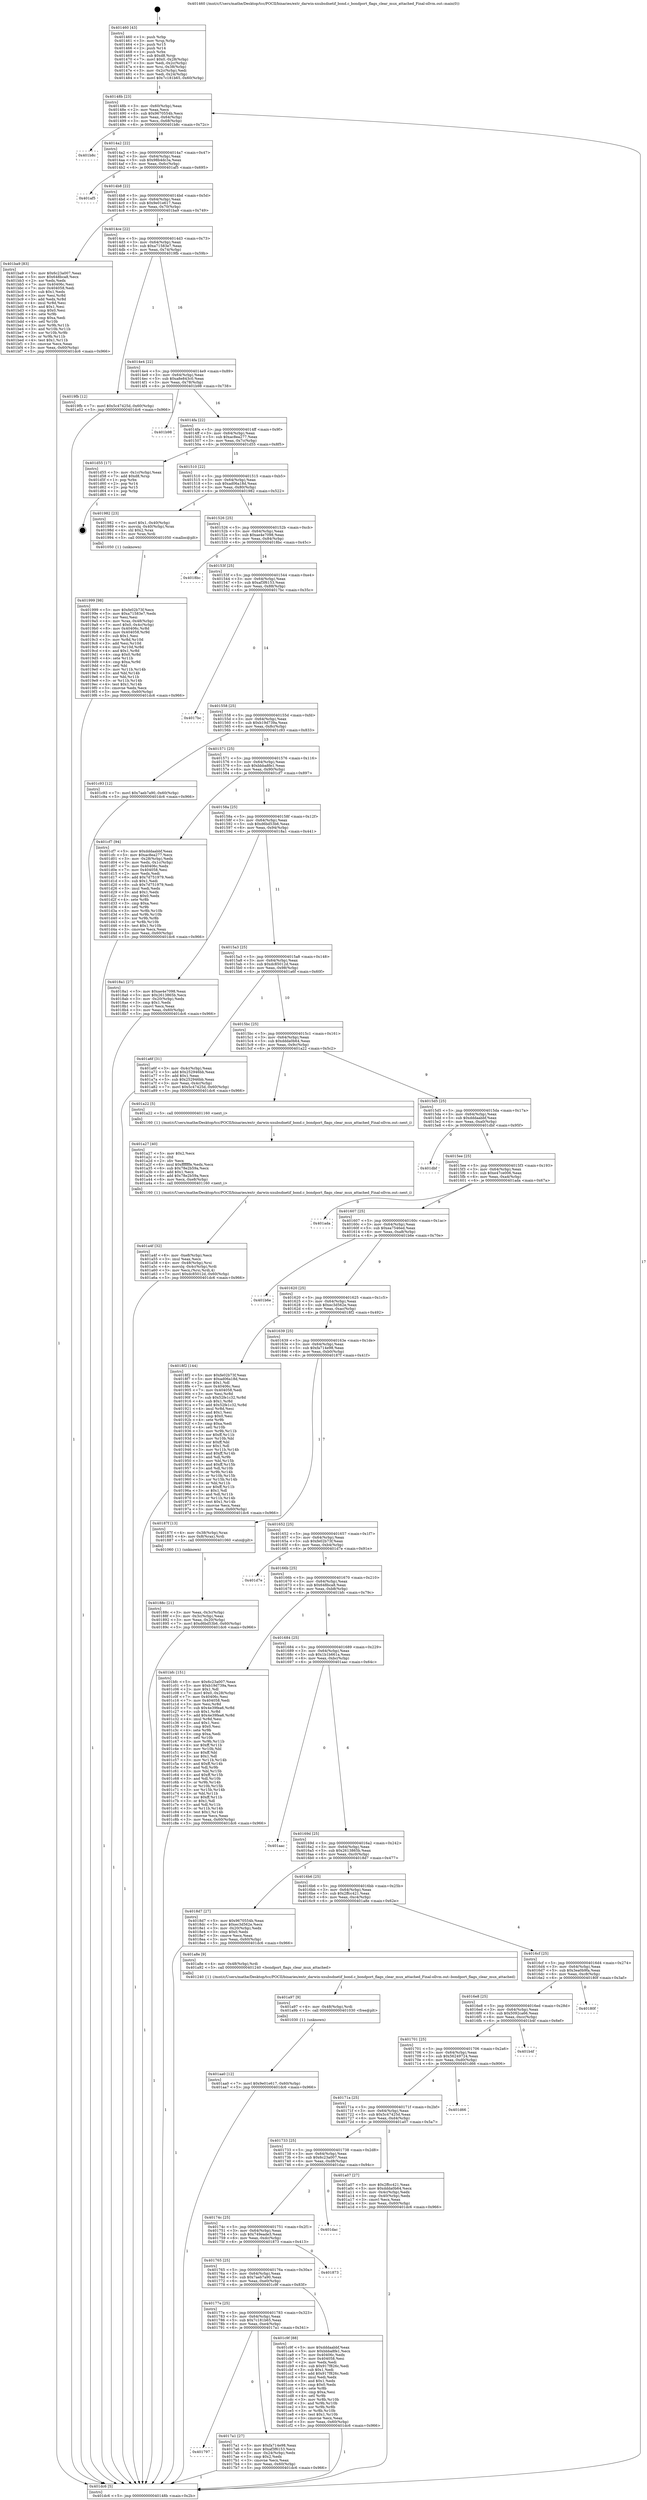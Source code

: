 digraph "0x401460" {
  label = "0x401460 (/mnt/c/Users/mathe/Desktop/tcc/POCII/binaries/extr_darwin-xnubsdnetif_bond.c_bondport_flags_clear_mux_attached_Final-ollvm.out::main(0))"
  labelloc = "t"
  node[shape=record]

  Entry [label="",width=0.3,height=0.3,shape=circle,fillcolor=black,style=filled]
  "0x40148b" [label="{
     0x40148b [23]\l
     | [instrs]\l
     &nbsp;&nbsp;0x40148b \<+3\>: mov -0x60(%rbp),%eax\l
     &nbsp;&nbsp;0x40148e \<+2\>: mov %eax,%ecx\l
     &nbsp;&nbsp;0x401490 \<+6\>: sub $0x9670554b,%ecx\l
     &nbsp;&nbsp;0x401496 \<+3\>: mov %eax,-0x64(%rbp)\l
     &nbsp;&nbsp;0x401499 \<+3\>: mov %ecx,-0x68(%rbp)\l
     &nbsp;&nbsp;0x40149c \<+6\>: je 0000000000401b8c \<main+0x72c\>\l
  }"]
  "0x401b8c" [label="{
     0x401b8c\l
  }", style=dashed]
  "0x4014a2" [label="{
     0x4014a2 [22]\l
     | [instrs]\l
     &nbsp;&nbsp;0x4014a2 \<+5\>: jmp 00000000004014a7 \<main+0x47\>\l
     &nbsp;&nbsp;0x4014a7 \<+3\>: mov -0x64(%rbp),%eax\l
     &nbsp;&nbsp;0x4014aa \<+5\>: sub $0x98b4dc3a,%eax\l
     &nbsp;&nbsp;0x4014af \<+3\>: mov %eax,-0x6c(%rbp)\l
     &nbsp;&nbsp;0x4014b2 \<+6\>: je 0000000000401af5 \<main+0x695\>\l
  }"]
  Exit [label="",width=0.3,height=0.3,shape=circle,fillcolor=black,style=filled,peripheries=2]
  "0x401af5" [label="{
     0x401af5\l
  }", style=dashed]
  "0x4014b8" [label="{
     0x4014b8 [22]\l
     | [instrs]\l
     &nbsp;&nbsp;0x4014b8 \<+5\>: jmp 00000000004014bd \<main+0x5d\>\l
     &nbsp;&nbsp;0x4014bd \<+3\>: mov -0x64(%rbp),%eax\l
     &nbsp;&nbsp;0x4014c0 \<+5\>: sub $0x9e01e617,%eax\l
     &nbsp;&nbsp;0x4014c5 \<+3\>: mov %eax,-0x70(%rbp)\l
     &nbsp;&nbsp;0x4014c8 \<+6\>: je 0000000000401ba9 \<main+0x749\>\l
  }"]
  "0x401aa0" [label="{
     0x401aa0 [12]\l
     | [instrs]\l
     &nbsp;&nbsp;0x401aa0 \<+7\>: movl $0x9e01e617,-0x60(%rbp)\l
     &nbsp;&nbsp;0x401aa7 \<+5\>: jmp 0000000000401dc6 \<main+0x966\>\l
  }"]
  "0x401ba9" [label="{
     0x401ba9 [83]\l
     | [instrs]\l
     &nbsp;&nbsp;0x401ba9 \<+5\>: mov $0x6c23a007,%eax\l
     &nbsp;&nbsp;0x401bae \<+5\>: mov $0x648bca8,%ecx\l
     &nbsp;&nbsp;0x401bb3 \<+2\>: xor %edx,%edx\l
     &nbsp;&nbsp;0x401bb5 \<+7\>: mov 0x40406c,%esi\l
     &nbsp;&nbsp;0x401bbc \<+7\>: mov 0x404058,%edi\l
     &nbsp;&nbsp;0x401bc3 \<+3\>: sub $0x1,%edx\l
     &nbsp;&nbsp;0x401bc6 \<+3\>: mov %esi,%r8d\l
     &nbsp;&nbsp;0x401bc9 \<+3\>: add %edx,%r8d\l
     &nbsp;&nbsp;0x401bcc \<+4\>: imul %r8d,%esi\l
     &nbsp;&nbsp;0x401bd0 \<+3\>: and $0x1,%esi\l
     &nbsp;&nbsp;0x401bd3 \<+3\>: cmp $0x0,%esi\l
     &nbsp;&nbsp;0x401bd6 \<+4\>: sete %r9b\l
     &nbsp;&nbsp;0x401bda \<+3\>: cmp $0xa,%edi\l
     &nbsp;&nbsp;0x401bdd \<+4\>: setl %r10b\l
     &nbsp;&nbsp;0x401be1 \<+3\>: mov %r9b,%r11b\l
     &nbsp;&nbsp;0x401be4 \<+3\>: and %r10b,%r11b\l
     &nbsp;&nbsp;0x401be7 \<+3\>: xor %r10b,%r9b\l
     &nbsp;&nbsp;0x401bea \<+3\>: or %r9b,%r11b\l
     &nbsp;&nbsp;0x401bed \<+4\>: test $0x1,%r11b\l
     &nbsp;&nbsp;0x401bf1 \<+3\>: cmovne %ecx,%eax\l
     &nbsp;&nbsp;0x401bf4 \<+3\>: mov %eax,-0x60(%rbp)\l
     &nbsp;&nbsp;0x401bf7 \<+5\>: jmp 0000000000401dc6 \<main+0x966\>\l
  }"]
  "0x4014ce" [label="{
     0x4014ce [22]\l
     | [instrs]\l
     &nbsp;&nbsp;0x4014ce \<+5\>: jmp 00000000004014d3 \<main+0x73\>\l
     &nbsp;&nbsp;0x4014d3 \<+3\>: mov -0x64(%rbp),%eax\l
     &nbsp;&nbsp;0x4014d6 \<+5\>: sub $0xa71583e7,%eax\l
     &nbsp;&nbsp;0x4014db \<+3\>: mov %eax,-0x74(%rbp)\l
     &nbsp;&nbsp;0x4014de \<+6\>: je 00000000004019fb \<main+0x59b\>\l
  }"]
  "0x401a97" [label="{
     0x401a97 [9]\l
     | [instrs]\l
     &nbsp;&nbsp;0x401a97 \<+4\>: mov -0x48(%rbp),%rdi\l
     &nbsp;&nbsp;0x401a9b \<+5\>: call 0000000000401030 \<free@plt\>\l
     | [calls]\l
     &nbsp;&nbsp;0x401030 \{1\} (unknown)\l
  }"]
  "0x4019fb" [label="{
     0x4019fb [12]\l
     | [instrs]\l
     &nbsp;&nbsp;0x4019fb \<+7\>: movl $0x5c47425d,-0x60(%rbp)\l
     &nbsp;&nbsp;0x401a02 \<+5\>: jmp 0000000000401dc6 \<main+0x966\>\l
  }"]
  "0x4014e4" [label="{
     0x4014e4 [22]\l
     | [instrs]\l
     &nbsp;&nbsp;0x4014e4 \<+5\>: jmp 00000000004014e9 \<main+0x89\>\l
     &nbsp;&nbsp;0x4014e9 \<+3\>: mov -0x64(%rbp),%eax\l
     &nbsp;&nbsp;0x4014ec \<+5\>: sub $0xa8e843c0,%eax\l
     &nbsp;&nbsp;0x4014f1 \<+3\>: mov %eax,-0x78(%rbp)\l
     &nbsp;&nbsp;0x4014f4 \<+6\>: je 0000000000401b98 \<main+0x738\>\l
  }"]
  "0x401a4f" [label="{
     0x401a4f [32]\l
     | [instrs]\l
     &nbsp;&nbsp;0x401a4f \<+6\>: mov -0xe8(%rbp),%ecx\l
     &nbsp;&nbsp;0x401a55 \<+3\>: imul %eax,%ecx\l
     &nbsp;&nbsp;0x401a58 \<+4\>: mov -0x48(%rbp),%rsi\l
     &nbsp;&nbsp;0x401a5c \<+4\>: movslq -0x4c(%rbp),%rdi\l
     &nbsp;&nbsp;0x401a60 \<+3\>: mov %ecx,(%rsi,%rdi,4)\l
     &nbsp;&nbsp;0x401a63 \<+7\>: movl $0xdc85012d,-0x60(%rbp)\l
     &nbsp;&nbsp;0x401a6a \<+5\>: jmp 0000000000401dc6 \<main+0x966\>\l
  }"]
  "0x401b98" [label="{
     0x401b98\l
  }", style=dashed]
  "0x4014fa" [label="{
     0x4014fa [22]\l
     | [instrs]\l
     &nbsp;&nbsp;0x4014fa \<+5\>: jmp 00000000004014ff \<main+0x9f\>\l
     &nbsp;&nbsp;0x4014ff \<+3\>: mov -0x64(%rbp),%eax\l
     &nbsp;&nbsp;0x401502 \<+5\>: sub $0xac8ea277,%eax\l
     &nbsp;&nbsp;0x401507 \<+3\>: mov %eax,-0x7c(%rbp)\l
     &nbsp;&nbsp;0x40150a \<+6\>: je 0000000000401d55 \<main+0x8f5\>\l
  }"]
  "0x401a27" [label="{
     0x401a27 [40]\l
     | [instrs]\l
     &nbsp;&nbsp;0x401a27 \<+5\>: mov $0x2,%ecx\l
     &nbsp;&nbsp;0x401a2c \<+1\>: cltd\l
     &nbsp;&nbsp;0x401a2d \<+2\>: idiv %ecx\l
     &nbsp;&nbsp;0x401a2f \<+6\>: imul $0xfffffffe,%edx,%ecx\l
     &nbsp;&nbsp;0x401a35 \<+6\>: sub $0x78e2b59a,%ecx\l
     &nbsp;&nbsp;0x401a3b \<+3\>: add $0x1,%ecx\l
     &nbsp;&nbsp;0x401a3e \<+6\>: add $0x78e2b59a,%ecx\l
     &nbsp;&nbsp;0x401a44 \<+6\>: mov %ecx,-0xe8(%rbp)\l
     &nbsp;&nbsp;0x401a4a \<+5\>: call 0000000000401160 \<next_i\>\l
     | [calls]\l
     &nbsp;&nbsp;0x401160 \{1\} (/mnt/c/Users/mathe/Desktop/tcc/POCII/binaries/extr_darwin-xnubsdnetif_bond.c_bondport_flags_clear_mux_attached_Final-ollvm.out::next_i)\l
  }"]
  "0x401d55" [label="{
     0x401d55 [17]\l
     | [instrs]\l
     &nbsp;&nbsp;0x401d55 \<+3\>: mov -0x1c(%rbp),%eax\l
     &nbsp;&nbsp;0x401d58 \<+7\>: add $0xd8,%rsp\l
     &nbsp;&nbsp;0x401d5f \<+1\>: pop %rbx\l
     &nbsp;&nbsp;0x401d60 \<+2\>: pop %r14\l
     &nbsp;&nbsp;0x401d62 \<+2\>: pop %r15\l
     &nbsp;&nbsp;0x401d64 \<+1\>: pop %rbp\l
     &nbsp;&nbsp;0x401d65 \<+1\>: ret\l
  }"]
  "0x401510" [label="{
     0x401510 [22]\l
     | [instrs]\l
     &nbsp;&nbsp;0x401510 \<+5\>: jmp 0000000000401515 \<main+0xb5\>\l
     &nbsp;&nbsp;0x401515 \<+3\>: mov -0x64(%rbp),%eax\l
     &nbsp;&nbsp;0x401518 \<+5\>: sub $0xad06a18d,%eax\l
     &nbsp;&nbsp;0x40151d \<+3\>: mov %eax,-0x80(%rbp)\l
     &nbsp;&nbsp;0x401520 \<+6\>: je 0000000000401982 \<main+0x522\>\l
  }"]
  "0x401999" [label="{
     0x401999 [98]\l
     | [instrs]\l
     &nbsp;&nbsp;0x401999 \<+5\>: mov $0xfe02b73f,%ecx\l
     &nbsp;&nbsp;0x40199e \<+5\>: mov $0xa71583e7,%edx\l
     &nbsp;&nbsp;0x4019a3 \<+2\>: xor %esi,%esi\l
     &nbsp;&nbsp;0x4019a5 \<+4\>: mov %rax,-0x48(%rbp)\l
     &nbsp;&nbsp;0x4019a9 \<+7\>: movl $0x0,-0x4c(%rbp)\l
     &nbsp;&nbsp;0x4019b0 \<+8\>: mov 0x40406c,%r8d\l
     &nbsp;&nbsp;0x4019b8 \<+8\>: mov 0x404058,%r9d\l
     &nbsp;&nbsp;0x4019c0 \<+3\>: sub $0x1,%esi\l
     &nbsp;&nbsp;0x4019c3 \<+3\>: mov %r8d,%r10d\l
     &nbsp;&nbsp;0x4019c6 \<+3\>: add %esi,%r10d\l
     &nbsp;&nbsp;0x4019c9 \<+4\>: imul %r10d,%r8d\l
     &nbsp;&nbsp;0x4019cd \<+4\>: and $0x1,%r8d\l
     &nbsp;&nbsp;0x4019d1 \<+4\>: cmp $0x0,%r8d\l
     &nbsp;&nbsp;0x4019d5 \<+4\>: sete %r11b\l
     &nbsp;&nbsp;0x4019d9 \<+4\>: cmp $0xa,%r9d\l
     &nbsp;&nbsp;0x4019dd \<+3\>: setl %bl\l
     &nbsp;&nbsp;0x4019e0 \<+3\>: mov %r11b,%r14b\l
     &nbsp;&nbsp;0x4019e3 \<+3\>: and %bl,%r14b\l
     &nbsp;&nbsp;0x4019e6 \<+3\>: xor %bl,%r11b\l
     &nbsp;&nbsp;0x4019e9 \<+3\>: or %r11b,%r14b\l
     &nbsp;&nbsp;0x4019ec \<+4\>: test $0x1,%r14b\l
     &nbsp;&nbsp;0x4019f0 \<+3\>: cmovne %edx,%ecx\l
     &nbsp;&nbsp;0x4019f3 \<+3\>: mov %ecx,-0x60(%rbp)\l
     &nbsp;&nbsp;0x4019f6 \<+5\>: jmp 0000000000401dc6 \<main+0x966\>\l
  }"]
  "0x401982" [label="{
     0x401982 [23]\l
     | [instrs]\l
     &nbsp;&nbsp;0x401982 \<+7\>: movl $0x1,-0x40(%rbp)\l
     &nbsp;&nbsp;0x401989 \<+4\>: movslq -0x40(%rbp),%rax\l
     &nbsp;&nbsp;0x40198d \<+4\>: shl $0x2,%rax\l
     &nbsp;&nbsp;0x401991 \<+3\>: mov %rax,%rdi\l
     &nbsp;&nbsp;0x401994 \<+5\>: call 0000000000401050 \<malloc@plt\>\l
     | [calls]\l
     &nbsp;&nbsp;0x401050 \{1\} (unknown)\l
  }"]
  "0x401526" [label="{
     0x401526 [25]\l
     | [instrs]\l
     &nbsp;&nbsp;0x401526 \<+5\>: jmp 000000000040152b \<main+0xcb\>\l
     &nbsp;&nbsp;0x40152b \<+3\>: mov -0x64(%rbp),%eax\l
     &nbsp;&nbsp;0x40152e \<+5\>: sub $0xae4e7098,%eax\l
     &nbsp;&nbsp;0x401533 \<+6\>: mov %eax,-0x84(%rbp)\l
     &nbsp;&nbsp;0x401539 \<+6\>: je 00000000004018bc \<main+0x45c\>\l
  }"]
  "0x40188c" [label="{
     0x40188c [21]\l
     | [instrs]\l
     &nbsp;&nbsp;0x40188c \<+3\>: mov %eax,-0x3c(%rbp)\l
     &nbsp;&nbsp;0x40188f \<+3\>: mov -0x3c(%rbp),%eax\l
     &nbsp;&nbsp;0x401892 \<+3\>: mov %eax,-0x20(%rbp)\l
     &nbsp;&nbsp;0x401895 \<+7\>: movl $0xd6bd53b6,-0x60(%rbp)\l
     &nbsp;&nbsp;0x40189c \<+5\>: jmp 0000000000401dc6 \<main+0x966\>\l
  }"]
  "0x4018bc" [label="{
     0x4018bc\l
  }", style=dashed]
  "0x40153f" [label="{
     0x40153f [25]\l
     | [instrs]\l
     &nbsp;&nbsp;0x40153f \<+5\>: jmp 0000000000401544 \<main+0xe4\>\l
     &nbsp;&nbsp;0x401544 \<+3\>: mov -0x64(%rbp),%eax\l
     &nbsp;&nbsp;0x401547 \<+5\>: sub $0xaf3f6153,%eax\l
     &nbsp;&nbsp;0x40154c \<+6\>: mov %eax,-0x88(%rbp)\l
     &nbsp;&nbsp;0x401552 \<+6\>: je 00000000004017bc \<main+0x35c\>\l
  }"]
  "0x401460" [label="{
     0x401460 [43]\l
     | [instrs]\l
     &nbsp;&nbsp;0x401460 \<+1\>: push %rbp\l
     &nbsp;&nbsp;0x401461 \<+3\>: mov %rsp,%rbp\l
     &nbsp;&nbsp;0x401464 \<+2\>: push %r15\l
     &nbsp;&nbsp;0x401466 \<+2\>: push %r14\l
     &nbsp;&nbsp;0x401468 \<+1\>: push %rbx\l
     &nbsp;&nbsp;0x401469 \<+7\>: sub $0xd8,%rsp\l
     &nbsp;&nbsp;0x401470 \<+7\>: movl $0x0,-0x28(%rbp)\l
     &nbsp;&nbsp;0x401477 \<+3\>: mov %edi,-0x2c(%rbp)\l
     &nbsp;&nbsp;0x40147a \<+4\>: mov %rsi,-0x38(%rbp)\l
     &nbsp;&nbsp;0x40147e \<+3\>: mov -0x2c(%rbp),%edi\l
     &nbsp;&nbsp;0x401481 \<+3\>: mov %edi,-0x24(%rbp)\l
     &nbsp;&nbsp;0x401484 \<+7\>: movl $0x7c181b65,-0x60(%rbp)\l
  }"]
  "0x4017bc" [label="{
     0x4017bc\l
  }", style=dashed]
  "0x401558" [label="{
     0x401558 [25]\l
     | [instrs]\l
     &nbsp;&nbsp;0x401558 \<+5\>: jmp 000000000040155d \<main+0xfd\>\l
     &nbsp;&nbsp;0x40155d \<+3\>: mov -0x64(%rbp),%eax\l
     &nbsp;&nbsp;0x401560 \<+5\>: sub $0xb19d739a,%eax\l
     &nbsp;&nbsp;0x401565 \<+6\>: mov %eax,-0x8c(%rbp)\l
     &nbsp;&nbsp;0x40156b \<+6\>: je 0000000000401c93 \<main+0x833\>\l
  }"]
  "0x401dc6" [label="{
     0x401dc6 [5]\l
     | [instrs]\l
     &nbsp;&nbsp;0x401dc6 \<+5\>: jmp 000000000040148b \<main+0x2b\>\l
  }"]
  "0x401c93" [label="{
     0x401c93 [12]\l
     | [instrs]\l
     &nbsp;&nbsp;0x401c93 \<+7\>: movl $0x7aeb7a90,-0x60(%rbp)\l
     &nbsp;&nbsp;0x401c9a \<+5\>: jmp 0000000000401dc6 \<main+0x966\>\l
  }"]
  "0x401571" [label="{
     0x401571 [25]\l
     | [instrs]\l
     &nbsp;&nbsp;0x401571 \<+5\>: jmp 0000000000401576 \<main+0x116\>\l
     &nbsp;&nbsp;0x401576 \<+3\>: mov -0x64(%rbp),%eax\l
     &nbsp;&nbsp;0x401579 \<+5\>: sub $0xbbba8fe1,%eax\l
     &nbsp;&nbsp;0x40157e \<+6\>: mov %eax,-0x90(%rbp)\l
     &nbsp;&nbsp;0x401584 \<+6\>: je 0000000000401cf7 \<main+0x897\>\l
  }"]
  "0x401797" [label="{
     0x401797\l
  }", style=dashed]
  "0x401cf7" [label="{
     0x401cf7 [94]\l
     | [instrs]\l
     &nbsp;&nbsp;0x401cf7 \<+5\>: mov $0xdddaabbf,%eax\l
     &nbsp;&nbsp;0x401cfc \<+5\>: mov $0xac8ea277,%ecx\l
     &nbsp;&nbsp;0x401d01 \<+3\>: mov -0x28(%rbp),%edx\l
     &nbsp;&nbsp;0x401d04 \<+3\>: mov %edx,-0x1c(%rbp)\l
     &nbsp;&nbsp;0x401d07 \<+7\>: mov 0x40406c,%edx\l
     &nbsp;&nbsp;0x401d0e \<+7\>: mov 0x404058,%esi\l
     &nbsp;&nbsp;0x401d15 \<+2\>: mov %edx,%edi\l
     &nbsp;&nbsp;0x401d17 \<+6\>: add $0x7d751979,%edi\l
     &nbsp;&nbsp;0x401d1d \<+3\>: sub $0x1,%edi\l
     &nbsp;&nbsp;0x401d20 \<+6\>: sub $0x7d751979,%edi\l
     &nbsp;&nbsp;0x401d26 \<+3\>: imul %edi,%edx\l
     &nbsp;&nbsp;0x401d29 \<+3\>: and $0x1,%edx\l
     &nbsp;&nbsp;0x401d2c \<+3\>: cmp $0x0,%edx\l
     &nbsp;&nbsp;0x401d2f \<+4\>: sete %r8b\l
     &nbsp;&nbsp;0x401d33 \<+3\>: cmp $0xa,%esi\l
     &nbsp;&nbsp;0x401d36 \<+4\>: setl %r9b\l
     &nbsp;&nbsp;0x401d3a \<+3\>: mov %r8b,%r10b\l
     &nbsp;&nbsp;0x401d3d \<+3\>: and %r9b,%r10b\l
     &nbsp;&nbsp;0x401d40 \<+3\>: xor %r9b,%r8b\l
     &nbsp;&nbsp;0x401d43 \<+3\>: or %r8b,%r10b\l
     &nbsp;&nbsp;0x401d46 \<+4\>: test $0x1,%r10b\l
     &nbsp;&nbsp;0x401d4a \<+3\>: cmovne %ecx,%eax\l
     &nbsp;&nbsp;0x401d4d \<+3\>: mov %eax,-0x60(%rbp)\l
     &nbsp;&nbsp;0x401d50 \<+5\>: jmp 0000000000401dc6 \<main+0x966\>\l
  }"]
  "0x40158a" [label="{
     0x40158a [25]\l
     | [instrs]\l
     &nbsp;&nbsp;0x40158a \<+5\>: jmp 000000000040158f \<main+0x12f\>\l
     &nbsp;&nbsp;0x40158f \<+3\>: mov -0x64(%rbp),%eax\l
     &nbsp;&nbsp;0x401592 \<+5\>: sub $0xd6bd53b6,%eax\l
     &nbsp;&nbsp;0x401597 \<+6\>: mov %eax,-0x94(%rbp)\l
     &nbsp;&nbsp;0x40159d \<+6\>: je 00000000004018a1 \<main+0x441\>\l
  }"]
  "0x4017a1" [label="{
     0x4017a1 [27]\l
     | [instrs]\l
     &nbsp;&nbsp;0x4017a1 \<+5\>: mov $0xfa714e98,%eax\l
     &nbsp;&nbsp;0x4017a6 \<+5\>: mov $0xaf3f6153,%ecx\l
     &nbsp;&nbsp;0x4017ab \<+3\>: mov -0x24(%rbp),%edx\l
     &nbsp;&nbsp;0x4017ae \<+3\>: cmp $0x2,%edx\l
     &nbsp;&nbsp;0x4017b1 \<+3\>: cmovne %ecx,%eax\l
     &nbsp;&nbsp;0x4017b4 \<+3\>: mov %eax,-0x60(%rbp)\l
     &nbsp;&nbsp;0x4017b7 \<+5\>: jmp 0000000000401dc6 \<main+0x966\>\l
  }"]
  "0x4018a1" [label="{
     0x4018a1 [27]\l
     | [instrs]\l
     &nbsp;&nbsp;0x4018a1 \<+5\>: mov $0xae4e7098,%eax\l
     &nbsp;&nbsp;0x4018a6 \<+5\>: mov $0x2613865b,%ecx\l
     &nbsp;&nbsp;0x4018ab \<+3\>: mov -0x20(%rbp),%edx\l
     &nbsp;&nbsp;0x4018ae \<+3\>: cmp $0x1,%edx\l
     &nbsp;&nbsp;0x4018b1 \<+3\>: cmovl %ecx,%eax\l
     &nbsp;&nbsp;0x4018b4 \<+3\>: mov %eax,-0x60(%rbp)\l
     &nbsp;&nbsp;0x4018b7 \<+5\>: jmp 0000000000401dc6 \<main+0x966\>\l
  }"]
  "0x4015a3" [label="{
     0x4015a3 [25]\l
     | [instrs]\l
     &nbsp;&nbsp;0x4015a3 \<+5\>: jmp 00000000004015a8 \<main+0x148\>\l
     &nbsp;&nbsp;0x4015a8 \<+3\>: mov -0x64(%rbp),%eax\l
     &nbsp;&nbsp;0x4015ab \<+5\>: sub $0xdc85012d,%eax\l
     &nbsp;&nbsp;0x4015b0 \<+6\>: mov %eax,-0x98(%rbp)\l
     &nbsp;&nbsp;0x4015b6 \<+6\>: je 0000000000401a6f \<main+0x60f\>\l
  }"]
  "0x40177e" [label="{
     0x40177e [25]\l
     | [instrs]\l
     &nbsp;&nbsp;0x40177e \<+5\>: jmp 0000000000401783 \<main+0x323\>\l
     &nbsp;&nbsp;0x401783 \<+3\>: mov -0x64(%rbp),%eax\l
     &nbsp;&nbsp;0x401786 \<+5\>: sub $0x7c181b65,%eax\l
     &nbsp;&nbsp;0x40178b \<+6\>: mov %eax,-0xe4(%rbp)\l
     &nbsp;&nbsp;0x401791 \<+6\>: je 00000000004017a1 \<main+0x341\>\l
  }"]
  "0x401a6f" [label="{
     0x401a6f [31]\l
     | [instrs]\l
     &nbsp;&nbsp;0x401a6f \<+3\>: mov -0x4c(%rbp),%eax\l
     &nbsp;&nbsp;0x401a72 \<+5\>: add $0x252946bb,%eax\l
     &nbsp;&nbsp;0x401a77 \<+3\>: add $0x1,%eax\l
     &nbsp;&nbsp;0x401a7a \<+5\>: sub $0x252946bb,%eax\l
     &nbsp;&nbsp;0x401a7f \<+3\>: mov %eax,-0x4c(%rbp)\l
     &nbsp;&nbsp;0x401a82 \<+7\>: movl $0x5c47425d,-0x60(%rbp)\l
     &nbsp;&nbsp;0x401a89 \<+5\>: jmp 0000000000401dc6 \<main+0x966\>\l
  }"]
  "0x4015bc" [label="{
     0x4015bc [25]\l
     | [instrs]\l
     &nbsp;&nbsp;0x4015bc \<+5\>: jmp 00000000004015c1 \<main+0x161\>\l
     &nbsp;&nbsp;0x4015c1 \<+3\>: mov -0x64(%rbp),%eax\l
     &nbsp;&nbsp;0x4015c4 \<+5\>: sub $0xddda0b64,%eax\l
     &nbsp;&nbsp;0x4015c9 \<+6\>: mov %eax,-0x9c(%rbp)\l
     &nbsp;&nbsp;0x4015cf \<+6\>: je 0000000000401a22 \<main+0x5c2\>\l
  }"]
  "0x401c9f" [label="{
     0x401c9f [88]\l
     | [instrs]\l
     &nbsp;&nbsp;0x401c9f \<+5\>: mov $0xdddaabbf,%eax\l
     &nbsp;&nbsp;0x401ca4 \<+5\>: mov $0xbbba8fe1,%ecx\l
     &nbsp;&nbsp;0x401ca9 \<+7\>: mov 0x40406c,%edx\l
     &nbsp;&nbsp;0x401cb0 \<+7\>: mov 0x404058,%esi\l
     &nbsp;&nbsp;0x401cb7 \<+2\>: mov %edx,%edi\l
     &nbsp;&nbsp;0x401cb9 \<+6\>: sub $0x917f826c,%edi\l
     &nbsp;&nbsp;0x401cbf \<+3\>: sub $0x1,%edi\l
     &nbsp;&nbsp;0x401cc2 \<+6\>: add $0x917f826c,%edi\l
     &nbsp;&nbsp;0x401cc8 \<+3\>: imul %edi,%edx\l
     &nbsp;&nbsp;0x401ccb \<+3\>: and $0x1,%edx\l
     &nbsp;&nbsp;0x401cce \<+3\>: cmp $0x0,%edx\l
     &nbsp;&nbsp;0x401cd1 \<+4\>: sete %r8b\l
     &nbsp;&nbsp;0x401cd5 \<+3\>: cmp $0xa,%esi\l
     &nbsp;&nbsp;0x401cd8 \<+4\>: setl %r9b\l
     &nbsp;&nbsp;0x401cdc \<+3\>: mov %r8b,%r10b\l
     &nbsp;&nbsp;0x401cdf \<+3\>: and %r9b,%r10b\l
     &nbsp;&nbsp;0x401ce2 \<+3\>: xor %r9b,%r8b\l
     &nbsp;&nbsp;0x401ce5 \<+3\>: or %r8b,%r10b\l
     &nbsp;&nbsp;0x401ce8 \<+4\>: test $0x1,%r10b\l
     &nbsp;&nbsp;0x401cec \<+3\>: cmovne %ecx,%eax\l
     &nbsp;&nbsp;0x401cef \<+3\>: mov %eax,-0x60(%rbp)\l
     &nbsp;&nbsp;0x401cf2 \<+5\>: jmp 0000000000401dc6 \<main+0x966\>\l
  }"]
  "0x401a22" [label="{
     0x401a22 [5]\l
     | [instrs]\l
     &nbsp;&nbsp;0x401a22 \<+5\>: call 0000000000401160 \<next_i\>\l
     | [calls]\l
     &nbsp;&nbsp;0x401160 \{1\} (/mnt/c/Users/mathe/Desktop/tcc/POCII/binaries/extr_darwin-xnubsdnetif_bond.c_bondport_flags_clear_mux_attached_Final-ollvm.out::next_i)\l
  }"]
  "0x4015d5" [label="{
     0x4015d5 [25]\l
     | [instrs]\l
     &nbsp;&nbsp;0x4015d5 \<+5\>: jmp 00000000004015da \<main+0x17a\>\l
     &nbsp;&nbsp;0x4015da \<+3\>: mov -0x64(%rbp),%eax\l
     &nbsp;&nbsp;0x4015dd \<+5\>: sub $0xdddaabbf,%eax\l
     &nbsp;&nbsp;0x4015e2 \<+6\>: mov %eax,-0xa0(%rbp)\l
     &nbsp;&nbsp;0x4015e8 \<+6\>: je 0000000000401dbf \<main+0x95f\>\l
  }"]
  "0x401765" [label="{
     0x401765 [25]\l
     | [instrs]\l
     &nbsp;&nbsp;0x401765 \<+5\>: jmp 000000000040176a \<main+0x30a\>\l
     &nbsp;&nbsp;0x40176a \<+3\>: mov -0x64(%rbp),%eax\l
     &nbsp;&nbsp;0x40176d \<+5\>: sub $0x7aeb7a90,%eax\l
     &nbsp;&nbsp;0x401772 \<+6\>: mov %eax,-0xe0(%rbp)\l
     &nbsp;&nbsp;0x401778 \<+6\>: je 0000000000401c9f \<main+0x83f\>\l
  }"]
  "0x401dbf" [label="{
     0x401dbf\l
  }", style=dashed]
  "0x4015ee" [label="{
     0x4015ee [25]\l
     | [instrs]\l
     &nbsp;&nbsp;0x4015ee \<+5\>: jmp 00000000004015f3 \<main+0x193\>\l
     &nbsp;&nbsp;0x4015f3 \<+3\>: mov -0x64(%rbp),%eax\l
     &nbsp;&nbsp;0x4015f6 \<+5\>: sub $0xe47ce006,%eax\l
     &nbsp;&nbsp;0x4015fb \<+6\>: mov %eax,-0xa4(%rbp)\l
     &nbsp;&nbsp;0x401601 \<+6\>: je 0000000000401ada \<main+0x67a\>\l
  }"]
  "0x401873" [label="{
     0x401873\l
  }", style=dashed]
  "0x401ada" [label="{
     0x401ada\l
  }", style=dashed]
  "0x401607" [label="{
     0x401607 [25]\l
     | [instrs]\l
     &nbsp;&nbsp;0x401607 \<+5\>: jmp 000000000040160c \<main+0x1ac\>\l
     &nbsp;&nbsp;0x40160c \<+3\>: mov -0x64(%rbp),%eax\l
     &nbsp;&nbsp;0x40160f \<+5\>: sub $0xea7546ed,%eax\l
     &nbsp;&nbsp;0x401614 \<+6\>: mov %eax,-0xa8(%rbp)\l
     &nbsp;&nbsp;0x40161a \<+6\>: je 0000000000401b6e \<main+0x70e\>\l
  }"]
  "0x40174c" [label="{
     0x40174c [25]\l
     | [instrs]\l
     &nbsp;&nbsp;0x40174c \<+5\>: jmp 0000000000401751 \<main+0x2f1\>\l
     &nbsp;&nbsp;0x401751 \<+3\>: mov -0x64(%rbp),%eax\l
     &nbsp;&nbsp;0x401754 \<+5\>: sub $0x749eade3,%eax\l
     &nbsp;&nbsp;0x401759 \<+6\>: mov %eax,-0xdc(%rbp)\l
     &nbsp;&nbsp;0x40175f \<+6\>: je 0000000000401873 \<main+0x413\>\l
  }"]
  "0x401b6e" [label="{
     0x401b6e\l
  }", style=dashed]
  "0x401620" [label="{
     0x401620 [25]\l
     | [instrs]\l
     &nbsp;&nbsp;0x401620 \<+5\>: jmp 0000000000401625 \<main+0x1c5\>\l
     &nbsp;&nbsp;0x401625 \<+3\>: mov -0x64(%rbp),%eax\l
     &nbsp;&nbsp;0x401628 \<+5\>: sub $0xec3d562e,%eax\l
     &nbsp;&nbsp;0x40162d \<+6\>: mov %eax,-0xac(%rbp)\l
     &nbsp;&nbsp;0x401633 \<+6\>: je 00000000004018f2 \<main+0x492\>\l
  }"]
  "0x401dac" [label="{
     0x401dac\l
  }", style=dashed]
  "0x4018f2" [label="{
     0x4018f2 [144]\l
     | [instrs]\l
     &nbsp;&nbsp;0x4018f2 \<+5\>: mov $0xfe02b73f,%eax\l
     &nbsp;&nbsp;0x4018f7 \<+5\>: mov $0xad06a18d,%ecx\l
     &nbsp;&nbsp;0x4018fc \<+2\>: mov $0x1,%dl\l
     &nbsp;&nbsp;0x4018fe \<+7\>: mov 0x40406c,%esi\l
     &nbsp;&nbsp;0x401905 \<+7\>: mov 0x404058,%edi\l
     &nbsp;&nbsp;0x40190c \<+3\>: mov %esi,%r8d\l
     &nbsp;&nbsp;0x40190f \<+7\>: sub $0x52fe1c32,%r8d\l
     &nbsp;&nbsp;0x401916 \<+4\>: sub $0x1,%r8d\l
     &nbsp;&nbsp;0x40191a \<+7\>: add $0x52fe1c32,%r8d\l
     &nbsp;&nbsp;0x401921 \<+4\>: imul %r8d,%esi\l
     &nbsp;&nbsp;0x401925 \<+3\>: and $0x1,%esi\l
     &nbsp;&nbsp;0x401928 \<+3\>: cmp $0x0,%esi\l
     &nbsp;&nbsp;0x40192b \<+4\>: sete %r9b\l
     &nbsp;&nbsp;0x40192f \<+3\>: cmp $0xa,%edi\l
     &nbsp;&nbsp;0x401932 \<+4\>: setl %r10b\l
     &nbsp;&nbsp;0x401936 \<+3\>: mov %r9b,%r11b\l
     &nbsp;&nbsp;0x401939 \<+4\>: xor $0xff,%r11b\l
     &nbsp;&nbsp;0x40193d \<+3\>: mov %r10b,%bl\l
     &nbsp;&nbsp;0x401940 \<+3\>: xor $0xff,%bl\l
     &nbsp;&nbsp;0x401943 \<+3\>: xor $0x1,%dl\l
     &nbsp;&nbsp;0x401946 \<+3\>: mov %r11b,%r14b\l
     &nbsp;&nbsp;0x401949 \<+4\>: and $0xff,%r14b\l
     &nbsp;&nbsp;0x40194d \<+3\>: and %dl,%r9b\l
     &nbsp;&nbsp;0x401950 \<+3\>: mov %bl,%r15b\l
     &nbsp;&nbsp;0x401953 \<+4\>: and $0xff,%r15b\l
     &nbsp;&nbsp;0x401957 \<+3\>: and %dl,%r10b\l
     &nbsp;&nbsp;0x40195a \<+3\>: or %r9b,%r14b\l
     &nbsp;&nbsp;0x40195d \<+3\>: or %r10b,%r15b\l
     &nbsp;&nbsp;0x401960 \<+3\>: xor %r15b,%r14b\l
     &nbsp;&nbsp;0x401963 \<+3\>: or %bl,%r11b\l
     &nbsp;&nbsp;0x401966 \<+4\>: xor $0xff,%r11b\l
     &nbsp;&nbsp;0x40196a \<+3\>: or $0x1,%dl\l
     &nbsp;&nbsp;0x40196d \<+3\>: and %dl,%r11b\l
     &nbsp;&nbsp;0x401970 \<+3\>: or %r11b,%r14b\l
     &nbsp;&nbsp;0x401973 \<+4\>: test $0x1,%r14b\l
     &nbsp;&nbsp;0x401977 \<+3\>: cmovne %ecx,%eax\l
     &nbsp;&nbsp;0x40197a \<+3\>: mov %eax,-0x60(%rbp)\l
     &nbsp;&nbsp;0x40197d \<+5\>: jmp 0000000000401dc6 \<main+0x966\>\l
  }"]
  "0x401639" [label="{
     0x401639 [25]\l
     | [instrs]\l
     &nbsp;&nbsp;0x401639 \<+5\>: jmp 000000000040163e \<main+0x1de\>\l
     &nbsp;&nbsp;0x40163e \<+3\>: mov -0x64(%rbp),%eax\l
     &nbsp;&nbsp;0x401641 \<+5\>: sub $0xfa714e98,%eax\l
     &nbsp;&nbsp;0x401646 \<+6\>: mov %eax,-0xb0(%rbp)\l
     &nbsp;&nbsp;0x40164c \<+6\>: je 000000000040187f \<main+0x41f\>\l
  }"]
  "0x401733" [label="{
     0x401733 [25]\l
     | [instrs]\l
     &nbsp;&nbsp;0x401733 \<+5\>: jmp 0000000000401738 \<main+0x2d8\>\l
     &nbsp;&nbsp;0x401738 \<+3\>: mov -0x64(%rbp),%eax\l
     &nbsp;&nbsp;0x40173b \<+5\>: sub $0x6c23a007,%eax\l
     &nbsp;&nbsp;0x401740 \<+6\>: mov %eax,-0xd8(%rbp)\l
     &nbsp;&nbsp;0x401746 \<+6\>: je 0000000000401dac \<main+0x94c\>\l
  }"]
  "0x40187f" [label="{
     0x40187f [13]\l
     | [instrs]\l
     &nbsp;&nbsp;0x40187f \<+4\>: mov -0x38(%rbp),%rax\l
     &nbsp;&nbsp;0x401883 \<+4\>: mov 0x8(%rax),%rdi\l
     &nbsp;&nbsp;0x401887 \<+5\>: call 0000000000401060 \<atoi@plt\>\l
     | [calls]\l
     &nbsp;&nbsp;0x401060 \{1\} (unknown)\l
  }"]
  "0x401652" [label="{
     0x401652 [25]\l
     | [instrs]\l
     &nbsp;&nbsp;0x401652 \<+5\>: jmp 0000000000401657 \<main+0x1f7\>\l
     &nbsp;&nbsp;0x401657 \<+3\>: mov -0x64(%rbp),%eax\l
     &nbsp;&nbsp;0x40165a \<+5\>: sub $0xfe02b73f,%eax\l
     &nbsp;&nbsp;0x40165f \<+6\>: mov %eax,-0xb4(%rbp)\l
     &nbsp;&nbsp;0x401665 \<+6\>: je 0000000000401d7e \<main+0x91e\>\l
  }"]
  "0x401a07" [label="{
     0x401a07 [27]\l
     | [instrs]\l
     &nbsp;&nbsp;0x401a07 \<+5\>: mov $0x2ffcc421,%eax\l
     &nbsp;&nbsp;0x401a0c \<+5\>: mov $0xddda0b64,%ecx\l
     &nbsp;&nbsp;0x401a11 \<+3\>: mov -0x4c(%rbp),%edx\l
     &nbsp;&nbsp;0x401a14 \<+3\>: cmp -0x40(%rbp),%edx\l
     &nbsp;&nbsp;0x401a17 \<+3\>: cmovl %ecx,%eax\l
     &nbsp;&nbsp;0x401a1a \<+3\>: mov %eax,-0x60(%rbp)\l
     &nbsp;&nbsp;0x401a1d \<+5\>: jmp 0000000000401dc6 \<main+0x966\>\l
  }"]
  "0x401d7e" [label="{
     0x401d7e\l
  }", style=dashed]
  "0x40166b" [label="{
     0x40166b [25]\l
     | [instrs]\l
     &nbsp;&nbsp;0x40166b \<+5\>: jmp 0000000000401670 \<main+0x210\>\l
     &nbsp;&nbsp;0x401670 \<+3\>: mov -0x64(%rbp),%eax\l
     &nbsp;&nbsp;0x401673 \<+5\>: sub $0x648bca8,%eax\l
     &nbsp;&nbsp;0x401678 \<+6\>: mov %eax,-0xb8(%rbp)\l
     &nbsp;&nbsp;0x40167e \<+6\>: je 0000000000401bfc \<main+0x79c\>\l
  }"]
  "0x40171a" [label="{
     0x40171a [25]\l
     | [instrs]\l
     &nbsp;&nbsp;0x40171a \<+5\>: jmp 000000000040171f \<main+0x2bf\>\l
     &nbsp;&nbsp;0x40171f \<+3\>: mov -0x64(%rbp),%eax\l
     &nbsp;&nbsp;0x401722 \<+5\>: sub $0x5c47425d,%eax\l
     &nbsp;&nbsp;0x401727 \<+6\>: mov %eax,-0xd4(%rbp)\l
     &nbsp;&nbsp;0x40172d \<+6\>: je 0000000000401a07 \<main+0x5a7\>\l
  }"]
  "0x401bfc" [label="{
     0x401bfc [151]\l
     | [instrs]\l
     &nbsp;&nbsp;0x401bfc \<+5\>: mov $0x6c23a007,%eax\l
     &nbsp;&nbsp;0x401c01 \<+5\>: mov $0xb19d739a,%ecx\l
     &nbsp;&nbsp;0x401c06 \<+2\>: mov $0x1,%dl\l
     &nbsp;&nbsp;0x401c08 \<+7\>: movl $0x0,-0x28(%rbp)\l
     &nbsp;&nbsp;0x401c0f \<+7\>: mov 0x40406c,%esi\l
     &nbsp;&nbsp;0x401c16 \<+7\>: mov 0x404058,%edi\l
     &nbsp;&nbsp;0x401c1d \<+3\>: mov %esi,%r8d\l
     &nbsp;&nbsp;0x401c20 \<+7\>: sub $0x4e39fea6,%r8d\l
     &nbsp;&nbsp;0x401c27 \<+4\>: sub $0x1,%r8d\l
     &nbsp;&nbsp;0x401c2b \<+7\>: add $0x4e39fea6,%r8d\l
     &nbsp;&nbsp;0x401c32 \<+4\>: imul %r8d,%esi\l
     &nbsp;&nbsp;0x401c36 \<+3\>: and $0x1,%esi\l
     &nbsp;&nbsp;0x401c39 \<+3\>: cmp $0x0,%esi\l
     &nbsp;&nbsp;0x401c3c \<+4\>: sete %r9b\l
     &nbsp;&nbsp;0x401c40 \<+3\>: cmp $0xa,%edi\l
     &nbsp;&nbsp;0x401c43 \<+4\>: setl %r10b\l
     &nbsp;&nbsp;0x401c47 \<+3\>: mov %r9b,%r11b\l
     &nbsp;&nbsp;0x401c4a \<+4\>: xor $0xff,%r11b\l
     &nbsp;&nbsp;0x401c4e \<+3\>: mov %r10b,%bl\l
     &nbsp;&nbsp;0x401c51 \<+3\>: xor $0xff,%bl\l
     &nbsp;&nbsp;0x401c54 \<+3\>: xor $0x1,%dl\l
     &nbsp;&nbsp;0x401c57 \<+3\>: mov %r11b,%r14b\l
     &nbsp;&nbsp;0x401c5a \<+4\>: and $0xff,%r14b\l
     &nbsp;&nbsp;0x401c5e \<+3\>: and %dl,%r9b\l
     &nbsp;&nbsp;0x401c61 \<+3\>: mov %bl,%r15b\l
     &nbsp;&nbsp;0x401c64 \<+4\>: and $0xff,%r15b\l
     &nbsp;&nbsp;0x401c68 \<+3\>: and %dl,%r10b\l
     &nbsp;&nbsp;0x401c6b \<+3\>: or %r9b,%r14b\l
     &nbsp;&nbsp;0x401c6e \<+3\>: or %r10b,%r15b\l
     &nbsp;&nbsp;0x401c71 \<+3\>: xor %r15b,%r14b\l
     &nbsp;&nbsp;0x401c74 \<+3\>: or %bl,%r11b\l
     &nbsp;&nbsp;0x401c77 \<+4\>: xor $0xff,%r11b\l
     &nbsp;&nbsp;0x401c7b \<+3\>: or $0x1,%dl\l
     &nbsp;&nbsp;0x401c7e \<+3\>: and %dl,%r11b\l
     &nbsp;&nbsp;0x401c81 \<+3\>: or %r11b,%r14b\l
     &nbsp;&nbsp;0x401c84 \<+4\>: test $0x1,%r14b\l
     &nbsp;&nbsp;0x401c88 \<+3\>: cmovne %ecx,%eax\l
     &nbsp;&nbsp;0x401c8b \<+3\>: mov %eax,-0x60(%rbp)\l
     &nbsp;&nbsp;0x401c8e \<+5\>: jmp 0000000000401dc6 \<main+0x966\>\l
  }"]
  "0x401684" [label="{
     0x401684 [25]\l
     | [instrs]\l
     &nbsp;&nbsp;0x401684 \<+5\>: jmp 0000000000401689 \<main+0x229\>\l
     &nbsp;&nbsp;0x401689 \<+3\>: mov -0x64(%rbp),%eax\l
     &nbsp;&nbsp;0x40168c \<+5\>: sub $0x1b1b661a,%eax\l
     &nbsp;&nbsp;0x401691 \<+6\>: mov %eax,-0xbc(%rbp)\l
     &nbsp;&nbsp;0x401697 \<+6\>: je 0000000000401aac \<main+0x64c\>\l
  }"]
  "0x401d66" [label="{
     0x401d66\l
  }", style=dashed]
  "0x401aac" [label="{
     0x401aac\l
  }", style=dashed]
  "0x40169d" [label="{
     0x40169d [25]\l
     | [instrs]\l
     &nbsp;&nbsp;0x40169d \<+5\>: jmp 00000000004016a2 \<main+0x242\>\l
     &nbsp;&nbsp;0x4016a2 \<+3\>: mov -0x64(%rbp),%eax\l
     &nbsp;&nbsp;0x4016a5 \<+5\>: sub $0x2613865b,%eax\l
     &nbsp;&nbsp;0x4016aa \<+6\>: mov %eax,-0xc0(%rbp)\l
     &nbsp;&nbsp;0x4016b0 \<+6\>: je 00000000004018d7 \<main+0x477\>\l
  }"]
  "0x401701" [label="{
     0x401701 [25]\l
     | [instrs]\l
     &nbsp;&nbsp;0x401701 \<+5\>: jmp 0000000000401706 \<main+0x2a6\>\l
     &nbsp;&nbsp;0x401706 \<+3\>: mov -0x64(%rbp),%eax\l
     &nbsp;&nbsp;0x401709 \<+5\>: sub $0x56249724,%eax\l
     &nbsp;&nbsp;0x40170e \<+6\>: mov %eax,-0xd0(%rbp)\l
     &nbsp;&nbsp;0x401714 \<+6\>: je 0000000000401d66 \<main+0x906\>\l
  }"]
  "0x4018d7" [label="{
     0x4018d7 [27]\l
     | [instrs]\l
     &nbsp;&nbsp;0x4018d7 \<+5\>: mov $0x9670554b,%eax\l
     &nbsp;&nbsp;0x4018dc \<+5\>: mov $0xec3d562e,%ecx\l
     &nbsp;&nbsp;0x4018e1 \<+3\>: mov -0x20(%rbp),%edx\l
     &nbsp;&nbsp;0x4018e4 \<+3\>: cmp $0x0,%edx\l
     &nbsp;&nbsp;0x4018e7 \<+3\>: cmove %ecx,%eax\l
     &nbsp;&nbsp;0x4018ea \<+3\>: mov %eax,-0x60(%rbp)\l
     &nbsp;&nbsp;0x4018ed \<+5\>: jmp 0000000000401dc6 \<main+0x966\>\l
  }"]
  "0x4016b6" [label="{
     0x4016b6 [25]\l
     | [instrs]\l
     &nbsp;&nbsp;0x4016b6 \<+5\>: jmp 00000000004016bb \<main+0x25b\>\l
     &nbsp;&nbsp;0x4016bb \<+3\>: mov -0x64(%rbp),%eax\l
     &nbsp;&nbsp;0x4016be \<+5\>: sub $0x2ffcc421,%eax\l
     &nbsp;&nbsp;0x4016c3 \<+6\>: mov %eax,-0xc4(%rbp)\l
     &nbsp;&nbsp;0x4016c9 \<+6\>: je 0000000000401a8e \<main+0x62e\>\l
  }"]
  "0x401b4f" [label="{
     0x401b4f\l
  }", style=dashed]
  "0x401a8e" [label="{
     0x401a8e [9]\l
     | [instrs]\l
     &nbsp;&nbsp;0x401a8e \<+4\>: mov -0x48(%rbp),%rdi\l
     &nbsp;&nbsp;0x401a92 \<+5\>: call 0000000000401240 \<bondport_flags_clear_mux_attached\>\l
     | [calls]\l
     &nbsp;&nbsp;0x401240 \{1\} (/mnt/c/Users/mathe/Desktop/tcc/POCII/binaries/extr_darwin-xnubsdnetif_bond.c_bondport_flags_clear_mux_attached_Final-ollvm.out::bondport_flags_clear_mux_attached)\l
  }"]
  "0x4016cf" [label="{
     0x4016cf [25]\l
     | [instrs]\l
     &nbsp;&nbsp;0x4016cf \<+5\>: jmp 00000000004016d4 \<main+0x274\>\l
     &nbsp;&nbsp;0x4016d4 \<+3\>: mov -0x64(%rbp),%eax\l
     &nbsp;&nbsp;0x4016d7 \<+5\>: sub $0x3ea0b9fa,%eax\l
     &nbsp;&nbsp;0x4016dc \<+6\>: mov %eax,-0xc8(%rbp)\l
     &nbsp;&nbsp;0x4016e2 \<+6\>: je 000000000040180f \<main+0x3af\>\l
  }"]
  "0x4016e8" [label="{
     0x4016e8 [25]\l
     | [instrs]\l
     &nbsp;&nbsp;0x4016e8 \<+5\>: jmp 00000000004016ed \<main+0x28d\>\l
     &nbsp;&nbsp;0x4016ed \<+3\>: mov -0x64(%rbp),%eax\l
     &nbsp;&nbsp;0x4016f0 \<+5\>: sub $0x5092ca66,%eax\l
     &nbsp;&nbsp;0x4016f5 \<+6\>: mov %eax,-0xcc(%rbp)\l
     &nbsp;&nbsp;0x4016fb \<+6\>: je 0000000000401b4f \<main+0x6ef\>\l
  }"]
  "0x40180f" [label="{
     0x40180f\l
  }", style=dashed]
  Entry -> "0x401460" [label=" 1"]
  "0x40148b" -> "0x401b8c" [label=" 0"]
  "0x40148b" -> "0x4014a2" [label=" 18"]
  "0x401d55" -> Exit [label=" 1"]
  "0x4014a2" -> "0x401af5" [label=" 0"]
  "0x4014a2" -> "0x4014b8" [label=" 18"]
  "0x401cf7" -> "0x401dc6" [label=" 1"]
  "0x4014b8" -> "0x401ba9" [label=" 1"]
  "0x4014b8" -> "0x4014ce" [label=" 17"]
  "0x401c9f" -> "0x401dc6" [label=" 1"]
  "0x4014ce" -> "0x4019fb" [label=" 1"]
  "0x4014ce" -> "0x4014e4" [label=" 16"]
  "0x401c93" -> "0x401dc6" [label=" 1"]
  "0x4014e4" -> "0x401b98" [label=" 0"]
  "0x4014e4" -> "0x4014fa" [label=" 16"]
  "0x401bfc" -> "0x401dc6" [label=" 1"]
  "0x4014fa" -> "0x401d55" [label=" 1"]
  "0x4014fa" -> "0x401510" [label=" 15"]
  "0x401ba9" -> "0x401dc6" [label=" 1"]
  "0x401510" -> "0x401982" [label=" 1"]
  "0x401510" -> "0x401526" [label=" 14"]
  "0x401aa0" -> "0x401dc6" [label=" 1"]
  "0x401526" -> "0x4018bc" [label=" 0"]
  "0x401526" -> "0x40153f" [label=" 14"]
  "0x401a97" -> "0x401aa0" [label=" 1"]
  "0x40153f" -> "0x4017bc" [label=" 0"]
  "0x40153f" -> "0x401558" [label=" 14"]
  "0x401a8e" -> "0x401a97" [label=" 1"]
  "0x401558" -> "0x401c93" [label=" 1"]
  "0x401558" -> "0x401571" [label=" 13"]
  "0x401a6f" -> "0x401dc6" [label=" 1"]
  "0x401571" -> "0x401cf7" [label=" 1"]
  "0x401571" -> "0x40158a" [label=" 12"]
  "0x401a4f" -> "0x401dc6" [label=" 1"]
  "0x40158a" -> "0x4018a1" [label=" 1"]
  "0x40158a" -> "0x4015a3" [label=" 11"]
  "0x401a27" -> "0x401a4f" [label=" 1"]
  "0x4015a3" -> "0x401a6f" [label=" 1"]
  "0x4015a3" -> "0x4015bc" [label=" 10"]
  "0x401a07" -> "0x401dc6" [label=" 2"]
  "0x4015bc" -> "0x401a22" [label=" 1"]
  "0x4015bc" -> "0x4015d5" [label=" 9"]
  "0x4019fb" -> "0x401dc6" [label=" 1"]
  "0x4015d5" -> "0x401dbf" [label=" 0"]
  "0x4015d5" -> "0x4015ee" [label=" 9"]
  "0x401982" -> "0x401999" [label=" 1"]
  "0x4015ee" -> "0x401ada" [label=" 0"]
  "0x4015ee" -> "0x401607" [label=" 9"]
  "0x4018f2" -> "0x401dc6" [label=" 1"]
  "0x401607" -> "0x401b6e" [label=" 0"]
  "0x401607" -> "0x401620" [label=" 9"]
  "0x4018a1" -> "0x401dc6" [label=" 1"]
  "0x401620" -> "0x4018f2" [label=" 1"]
  "0x401620" -> "0x401639" [label=" 8"]
  "0x40188c" -> "0x401dc6" [label=" 1"]
  "0x401639" -> "0x40187f" [label=" 1"]
  "0x401639" -> "0x401652" [label=" 7"]
  "0x401dc6" -> "0x40148b" [label=" 17"]
  "0x401652" -> "0x401d7e" [label=" 0"]
  "0x401652" -> "0x40166b" [label=" 7"]
  "0x401460" -> "0x40148b" [label=" 1"]
  "0x40166b" -> "0x401bfc" [label=" 1"]
  "0x40166b" -> "0x401684" [label=" 6"]
  "0x40177e" -> "0x401797" [label=" 0"]
  "0x401684" -> "0x401aac" [label=" 0"]
  "0x401684" -> "0x40169d" [label=" 6"]
  "0x40177e" -> "0x4017a1" [label=" 1"]
  "0x40169d" -> "0x4018d7" [label=" 1"]
  "0x40169d" -> "0x4016b6" [label=" 5"]
  "0x401765" -> "0x40177e" [label=" 1"]
  "0x4016b6" -> "0x401a8e" [label=" 1"]
  "0x4016b6" -> "0x4016cf" [label=" 4"]
  "0x401765" -> "0x401c9f" [label=" 1"]
  "0x4016cf" -> "0x40180f" [label=" 0"]
  "0x4016cf" -> "0x4016e8" [label=" 4"]
  "0x401999" -> "0x401dc6" [label=" 1"]
  "0x4016e8" -> "0x401b4f" [label=" 0"]
  "0x4016e8" -> "0x401701" [label=" 4"]
  "0x401a22" -> "0x401a27" [label=" 1"]
  "0x401701" -> "0x401d66" [label=" 0"]
  "0x401701" -> "0x40171a" [label=" 4"]
  "0x4017a1" -> "0x401dc6" [label=" 1"]
  "0x40171a" -> "0x401a07" [label=" 2"]
  "0x40171a" -> "0x401733" [label=" 2"]
  "0x40187f" -> "0x40188c" [label=" 1"]
  "0x401733" -> "0x401dac" [label=" 0"]
  "0x401733" -> "0x40174c" [label=" 2"]
  "0x4018d7" -> "0x401dc6" [label=" 1"]
  "0x40174c" -> "0x401873" [label=" 0"]
  "0x40174c" -> "0x401765" [label=" 2"]
}
